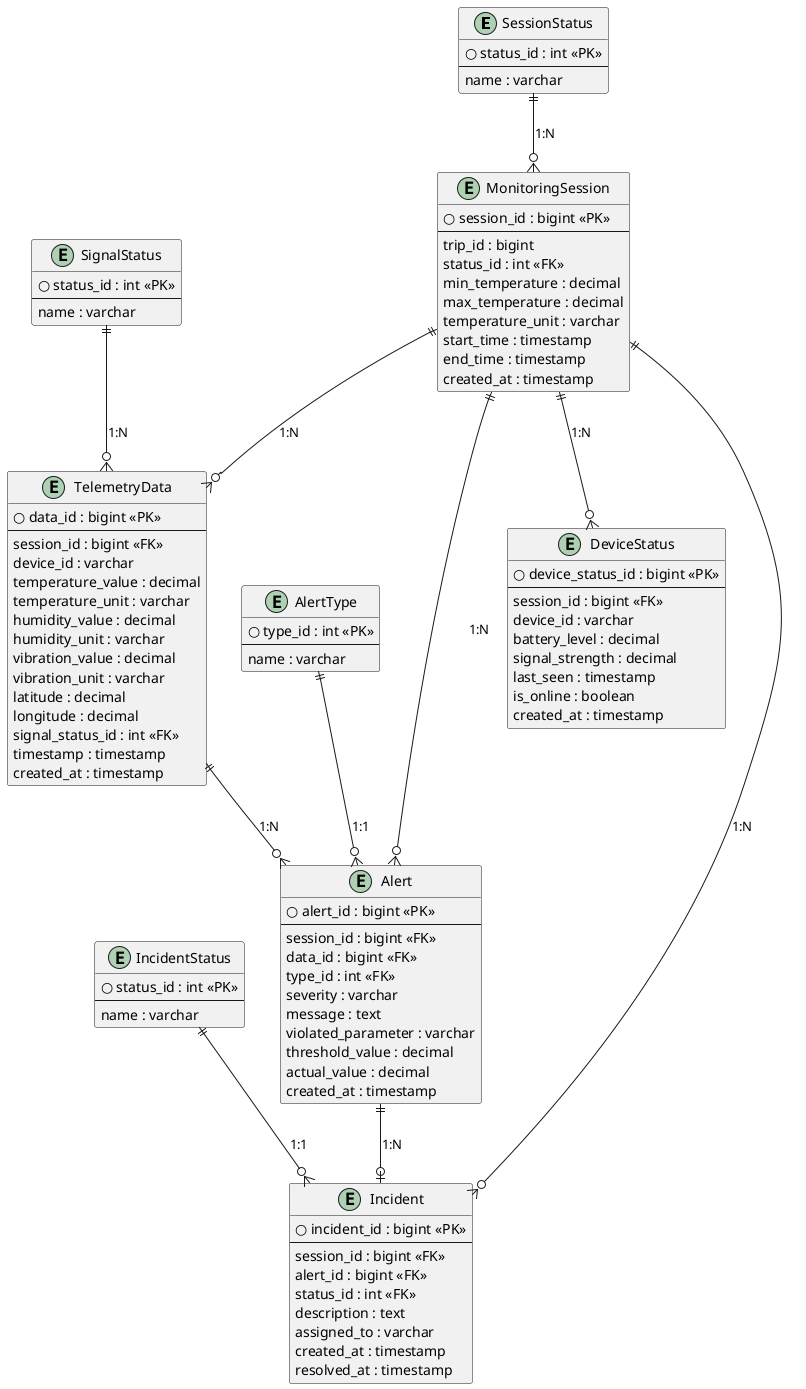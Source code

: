 @startuml
entity SessionStatus {
    ○ status_id : int <<PK>>
    --
    name : varchar
}
entity SignalStatus {
    ○ status_id : int <<PK>>
    --
    name : varchar
}
entity AlertType {
    ○ type_id : int <<PK>>
    --
    name : varchar
}
entity IncidentStatus {
    ○ status_id : int <<PK>>
    --
    name : varchar
}
entity MonitoringSession {
    ○ session_id : bigint <<PK>>
    --
    trip_id : bigint
    status_id : int <<FK>>
    min_temperature : decimal
    max_temperature : decimal
    temperature_unit : varchar
    start_time : timestamp
    end_time : timestamp
    created_at : timestamp
}
entity TelemetryData {
    ○ data_id : bigint <<PK>>
    --
    session_id : bigint <<FK>>
    device_id : varchar
    temperature_value : decimal
    temperature_unit : varchar
    humidity_value : decimal
    humidity_unit : varchar
    vibration_value : decimal
    vibration_unit : varchar
    latitude : decimal
    longitude : decimal
    signal_status_id : int <<FK>>
    timestamp : timestamp
    created_at : timestamp
}
entity Alert {
    ○ alert_id : bigint <<PK>>
    --
    session_id : bigint <<FK>>
    data_id : bigint <<FK>>
    type_id : int <<FK>>
    severity : varchar
    message : text
    violated_parameter : varchar
    threshold_value : decimal
    actual_value : decimal
    created_at : timestamp
}
entity Incident {
    ○ incident_id : bigint <<PK>>
    --
    session_id : bigint <<FK>>
    alert_id : bigint <<FK>>
    status_id : int <<FK>>
    description : text
    assigned_to : varchar
    created_at : timestamp
    resolved_at : timestamp
}
entity DeviceStatus {
    ○ device_status_id : bigint <<PK>>
    --
    session_id : bigint <<FK>>
    device_id : varchar
    battery_level : decimal
    signal_strength : decimal
    last_seen : timestamp
    is_online : boolean
    created_at : timestamp
}
' Relationships
SessionStatus ||--o{ MonitoringSession : 1:N
SignalStatus ||--o{ TelemetryData : 1:N
AlertType ||--o{ Alert : 1:1
IncidentStatus ||--o{ Incident : 1:1
MonitoringSession ||--o{ TelemetryData : 1:N
MonitoringSession ||--o{ Alert : 1:N
MonitoringSession ||--o{ Incident : 1:N
MonitoringSession ||--o{ DeviceStatus : 1:N
TelemetryData ||--o{ Alert : 1:N
Alert ||--o| Incident : 1:N
@enduml
